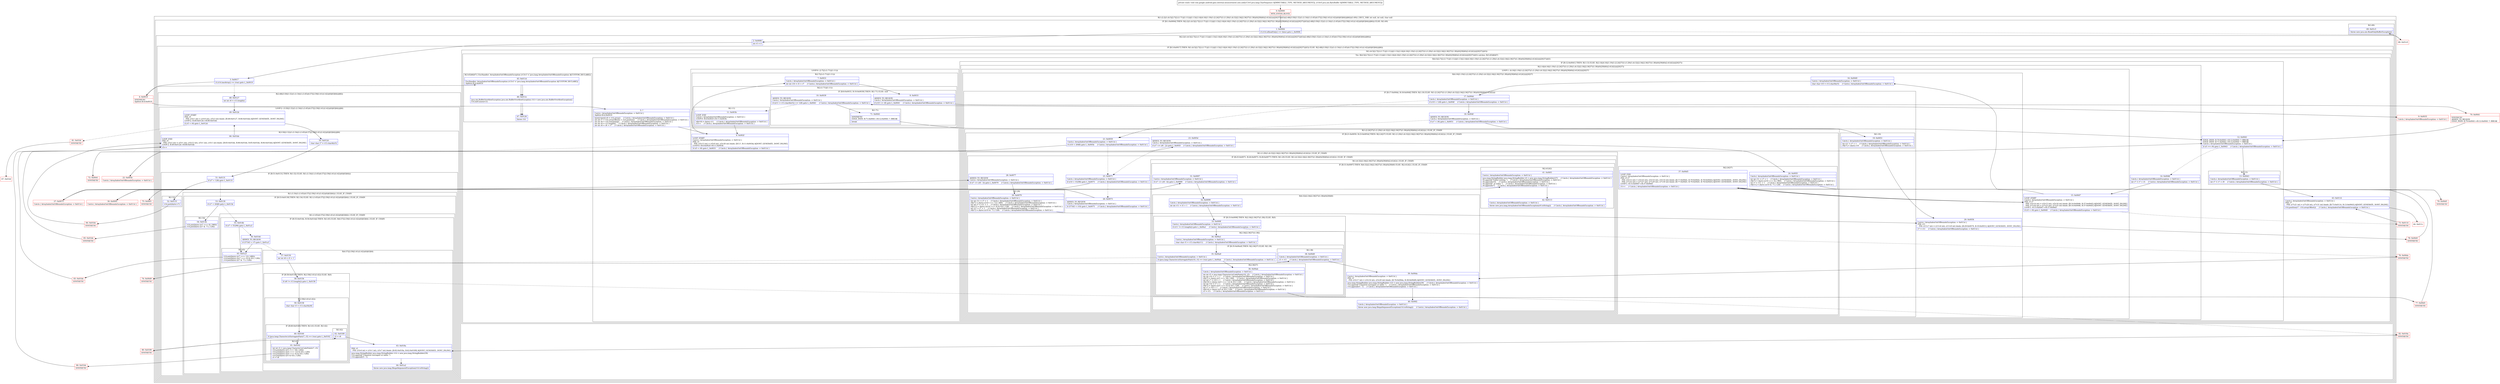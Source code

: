 digraph "CFG forcom.google.android.gms.internal.measurement.zzio.zzd(Ljava\/lang\/CharSequence;Ljava\/nio\/ByteBuffer;)V" {
subgraph cluster_Region_2078751513 {
label = "R(1:(2:2|(1:(4:5|(2:7|(2:(1:71)|(1:11)))|(1:13)(2:14|(4:16|(1:19)(1:(2:24|37)(1:(1:29)(1:(4:32|(2:34|(2:36|37)(1:38))(0)|39|40)(2:41|42))))|20|37))|43))(2:48|(3:50|(1:52)(1:(1:54)(1:(1:65)(4:57|(2:59|(1:61)(1:62))(0)|63|64)))|66)))(1:69)) | DECL_VAR: int null, int null, char null\l";
node [shape=record,color=blue];
subgraph cluster_IfRegion_1389739716 {
label = "IF [B:1:0x0004] THEN: R(2:2|(1:(4:5|(2:7|(2:(1:71)|(1:11)))|(1:13)(2:14|(4:16|(1:19)(1:(2:24|37)(1:(1:29)(1:(4:32|(2:34|(2:36|37)(1:38))(0)|39|40)(2:41|42))))|20|37))|43))(2:48|(3:50|(1:52)(1:(1:54)(1:(1:65)(4:57|(2:59|(1:61)(1:62))(0)|63|64)))|66))) ELSE: R(1:69)";
node [shape=record,color=blue];
Node_1 [shape=record,label="{1\:\ 0x0004|if (r14.isReadOnly() == false) goto L_0x0006\l}"];
subgraph cluster_Region_1985118530 {
label = "R(2:2|(1:(4:5|(2:7|(2:(1:71)|(1:11)))|(1:13)(2:14|(4:16|(1:19)(1:(2:24|37)(1:(1:29)(1:(4:32|(2:34|(2:36|37)(1:38))(0)|39|40)(2:41|42))))|20|37))|43))(2:48|(3:50|(1:52)(1:(1:54)(1:(1:65)(4:57|(2:59|(1:61)(1:62))(0)|63|64)))|66)))";
node [shape=record,color=blue];
Node_2 [shape=record,label="{2\:\ 0x0006|int r5 = 0\l}"];
subgraph cluster_IfRegion_1656631412 {
label = "IF [B:3:0x0017] THEN: R(1:(4:5|(2:7|(2:(1:71)|(1:11)))|(1:13)(2:14|(4:16|(1:19)(1:(2:24|37)(1:(1:29)(1:(4:32|(2:34|(2:36|37)(1:38))(0)|39|40)(2:41|42))))|20|37))|43)) ELSE: R(2:48|(3:50|(1:52)(1:(1:54)(1:(1:65)(4:57|(2:59|(1:61)(1:62))(0)|63|64)))|66))";
node [shape=record,color=blue];
Node_3 [shape=record,label="{3\:\ 0x0017|if (r14.hasArray() == true) goto L_0x0019\l}"];
subgraph cluster_Region_1897528739 {
label = "R(1:(4:5|(2:7|(2:(1:71)|(1:11)))|(1:13)(2:14|(4:16|(1:19)(1:(2:24|37)(1:(1:29)(1:(4:32|(2:34|(2:36|37)(1:38))(0)|39|40)(2:41|42))))|20|37))|43))";
node [shape=record,color=blue];
subgraph cluster_TryCatchRegion_870592362 {
label = "Try: R(4:5|(2:7|(2:(1:71)|(1:11)))|(1:13)(2:14|(4:16|(1:19)(1:(2:24|37)(1:(1:29)(1:(4:32|(2:34|(2:36|37)(1:38))(0)|39|40)(2:41|42))))|20|37))|43) catches: R(3:45|46|47)";
node [shape=record,color=blue];
subgraph cluster_Region_629476935 {
label = "R(4:5|(2:7|(2:(1:71)|(1:11)))|(1:13)(2:14|(4:16|(1:19)(1:(2:24|37)(1:(1:29)(1:(4:32|(2:34|(2:36|37)(1:38))(0)|39|40)(2:41|42))))|20|37))|43)";
node [shape=record,color=blue];
Node_5 [shape=record,label="{5\:\ ?|Catch:\{ ArrayIndexOutOfBoundsException \-\> 0x011d \}\lSplitter:B:4:0x0019\l|byte[] byte[] r0 = r14.array()     \/\/ Catch:\{ ArrayIndexOutOfBoundsException \-\> 0x011d \}\lint int r7 = r14.arrayOffset() + r14.position()     \/\/ Catch:\{ ArrayIndexOutOfBoundsException \-\> 0x011d \}\lint int r8 = r14.remaining()     \/\/ Catch:\{ ArrayIndexOutOfBoundsException \-\> 0x011d \}\lint int r9 = r13.length()     \/\/ Catch:\{ ArrayIndexOutOfBoundsException \-\> 0x011d \}\lint int r8 = r8 + r7     \/\/ Catch:\{ ArrayIndexOutOfBoundsException \-\> 0x011d \}\l}"];
subgraph cluster_LoopRegion_838414409 {
label = "LOOP:0: (2:7|(2:(1:71)|(1:11)))";
node [shape=record,color=blue];
Node_6 [shape=record,label="{6\:\ 0x002f|LOOP_START\lCatch:\{ ArrayIndexOutOfBoundsException \-\> 0x011d \}\lPHI: r5 \l  PHI: (r5v13 int) = (r5v0 int), (r5v26 int) binds: [B:5:?, B:11:0x003b] A[DONT_GENERATE, DONT_INLINE]\lLOOP:0: B:6:0x002f\-\>B:11:0x003b\l|if (r5 \< r9) goto L_0x0031     \/\/ Catch:\{ ArrayIndexOutOfBoundsException \-\> 0x011d \}\l}"];
subgraph cluster_Region_436937895 {
label = "R(2:7|(2:(1:71)|(1:11)))";
node [shape=record,color=blue];
Node_7 [shape=record,label="{7\:\ 0x0031|Catch:\{ ArrayIndexOutOfBoundsException \-\> 0x011d \}\l|int int r10 = r5 + r7     \/\/ Catch:\{ ArrayIndexOutOfBoundsException \-\> 0x011d \}\l}"];
subgraph cluster_Region_1278776396 {
label = "R(2:(1:71)|(1:11))";
node [shape=record,color=blue];
subgraph cluster_IfRegion_1216079400 {
label = "IF [B:8:0x0033, B:10:0x0039] THEN: R(1:71) ELSE: null";
node [shape=record,color=blue];
Node_8 [shape=record,label="{8\:\ 0x0033|ADDED_TO_REGION\lCatch:\{ ArrayIndexOutOfBoundsException \-\> 0x011d \}\l|if (r10 \>= r8) goto L_0x0041     \/\/ Catch:\{ ArrayIndexOutOfBoundsException \-\> 0x011d \}\l}"];
Node_10 [shape=record,label="{10\:\ 0x0039|ADDED_TO_REGION\lCatch:\{ ArrayIndexOutOfBoundsException \-\> 0x011d \}\l|if ((r11 = r13.charAt(r5)) \>= 128) goto L_0x0041     \/\/ Catch:\{ ArrayIndexOutOfBoundsException \-\> 0x011d \}\l}"];
subgraph cluster_Region_1603674159 {
label = "R(1:71)";
node [shape=record,color=blue];
Node_71 [shape=record,label="{71\:\ 0x0041|SYNTHETIC\lEDGE_INSN: B:71:0x0041\-\>B:12:0x0041 ?: BREAK  \l|break\l}"];
}
}
subgraph cluster_Region_662801162 {
label = "R(1:11)";
node [shape=record,color=blue];
Node_11 [shape=record,label="{11\:\ 0x003b|LOOP_END\lCatch:\{ ArrayIndexOutOfBoundsException \-\> 0x011d \}\lLOOP:0: B:6:0x002f\-\>B:11:0x003b\l|r0[r10] = (byte) r11     \/\/ Catch:\{ ArrayIndexOutOfBoundsException \-\> 0x011d \}\lr5++     \/\/ Catch:\{ ArrayIndexOutOfBoundsException \-\> 0x011d \}\l}"];
}
}
}
}
subgraph cluster_IfRegion_2047758236 {
label = "IF [B:12:0x0041] THEN: R(1:13) ELSE: R(2:14|(4:16|(1:19)(1:(2:24|37)(1:(1:29)(1:(4:32|(2:34|(2:36|37)(1:38))(0)|39|40)(2:41|42))))|20|37))";
node [shape=record,color=blue];
Node_12 [shape=record,label="{12\:\ 0x0041|EDGE_INSN: B:70:0x0041\-\>B:12:0x0041 ?: BREAK  \lEDGE_INSN: B:71:0x0041\-\>B:12:0x0041 ?: BREAK  \lCatch:\{ ArrayIndexOutOfBoundsException \-\> 0x011d \}\l|if (r5 == r9) goto L_0x0043     \/\/ Catch:\{ ArrayIndexOutOfBoundsException \-\> 0x011d \}\l}"];
subgraph cluster_Region_1931299587 {
label = "R(1:13)";
node [shape=record,color=blue];
Node_13 [shape=record,label="{13\:\ 0x0043|Catch:\{ ArrayIndexOutOfBoundsException \-\> 0x011d \}\l|int r7 = r7 + r9     \/\/ Catch:\{ ArrayIndexOutOfBoundsException \-\> 0x011d \}\l}"];
}
subgraph cluster_Region_34423788 {
label = "R(2:14|(4:16|(1:19)(1:(2:24|37)(1:(1:29)(1:(4:32|(2:34|(2:36|37)(1:38))(0)|39|40)(2:41|42))))|20|37))";
node [shape=record,color=blue];
Node_14 [shape=record,label="{14\:\ 0x0046|Catch:\{ ArrayIndexOutOfBoundsException \-\> 0x011d \}\l|int r7 = r7 + r5     \/\/ Catch:\{ ArrayIndexOutOfBoundsException \-\> 0x011d \}\l}"];
subgraph cluster_LoopRegion_1105228054 {
label = "LOOP:1: (4:16|(1:19)(1:(2:24|37)(1:(1:29)(1:(4:32|(2:34|(2:36|37)(1:38))(0)|39|40)(2:41|42))))|20|37)";
node [shape=record,color=blue];
Node_15 [shape=record,label="{15\:\ 0x0047|LOOP_START\lCatch:\{ ArrayIndexOutOfBoundsException \-\> 0x011d \}\lPHI: r5 r7 \l  PHI: (r5v14 int) = (r5v13 int), (r5v16 int) binds: [B:14:0x0046, B:37:0x00d5] A[DONT_GENERATE, DONT_INLINE]\l  PHI: (r7v24 int) = (r7v23 int), (r7v25 int) binds: [B:14:0x0046, B:37:0x00d5] A[DONT_GENERATE, DONT_INLINE]\lLOOP:1: B:15:0x0047\-\>B:37:0x00d5\l|if (r5 \< r9) goto L_0x0049     \/\/ Catch:\{ ArrayIndexOutOfBoundsException \-\> 0x011d \}\l}"];
subgraph cluster_Region_323774401 {
label = "R(4:16|(1:19)(1:(2:24|37)(1:(1:29)(1:(4:32|(2:34|(2:36|37)(1:38))(0)|39|40)(2:41|42))))|20|37)";
node [shape=record,color=blue];
Node_16 [shape=record,label="{16\:\ 0x0049|Catch:\{ ArrayIndexOutOfBoundsException \-\> 0x011d \}\l|char char r10 = r13.charAt(r5)     \/\/ Catch:\{ ArrayIndexOutOfBoundsException \-\> 0x011d \}\l}"];
subgraph cluster_IfRegion_2120713233 {
label = "IF [B:17:0x004d, B:18:0x004f] THEN: R(1:19) ELSE: R(1:(2:24|37)(1:(1:29)(1:(4:32|(2:34|(2:36|37)(1:38))(0)|39|40)(2:41|42))))";
node [shape=record,color=blue];
Node_17 [shape=record,label="{17\:\ 0x004d|Catch:\{ ArrayIndexOutOfBoundsException \-\> 0x011d \}\l|if (r10 \< 128) goto L_0x004f     \/\/ Catch:\{ ArrayIndexOutOfBoundsException \-\> 0x011d \}\l}"];
Node_18 [shape=record,label="{18\:\ 0x004f|ADDED_TO_REGION\lCatch:\{ ArrayIndexOutOfBoundsException \-\> 0x011d \}\l|if (r7 \< r8) goto L_0x0051     \/\/ Catch:\{ ArrayIndexOutOfBoundsException \-\> 0x011d \}\l}"];
subgraph cluster_Region_1133196144 {
label = "R(1:19)";
node [shape=record,color=blue];
Node_19 [shape=record,label="{19\:\ 0x0051|Catch:\{ ArrayIndexOutOfBoundsException \-\> 0x011d \}\l|int r11 = r7 + 1     \/\/ Catch:\{ ArrayIndexOutOfBoundsException \-\> 0x011d \}\lr0[r7] = (byte) r10     \/\/ Catch:\{ ArrayIndexOutOfBoundsException \-\> 0x011d \}\l}"];
}
subgraph cluster_Region_1633434267 {
label = "R(1:(2:24|37)(1:(1:29)(1:(4:32|(2:34|(2:36|37)(1:38))(0)|39|40)(2:41|42)))) | ELSE_IF_CHAIN\l";
node [shape=record,color=blue];
subgraph cluster_IfRegion_1693267998 {
label = "IF [B:21:0x0059, B:23:0x005d] THEN: R(2:24|37) ELSE: R(1:(1:29)(1:(4:32|(2:34|(2:36|37)(1:38))(0)|39|40)(2:41|42))) | ELSE_IF_CHAIN\l";
node [shape=record,color=blue];
Node_21 [shape=record,label="{21\:\ 0x0059|Catch:\{ ArrayIndexOutOfBoundsException \-\> 0x011d \}\l|if (r10 \< 2048) goto L_0x005b     \/\/ Catch:\{ ArrayIndexOutOfBoundsException \-\> 0x011d \}\l}"];
Node_23 [shape=record,label="{23\:\ 0x005d|ADDED_TO_REGION\lCatch:\{ ArrayIndexOutOfBoundsException \-\> 0x011d \}\l|if (r7 \<= (r8 \- 2)) goto L_0x005f     \/\/ Catch:\{ ArrayIndexOutOfBoundsException \-\> 0x011d \}\l}"];
subgraph cluster_Region_1877362052 {
label = "R(2:24|37)";
node [shape=record,color=blue];
Node_24 [shape=record,label="{24\:\ 0x005f|Catch:\{ ArrayIndexOutOfBoundsException \-\> 0x011d \}\l|int int r11 = r7 + 1     \/\/ Catch:\{ ArrayIndexOutOfBoundsException \-\> 0x011d \}\lr0[r7] = (byte) ((r10 \>\>\> 6) \| 960)     \/\/ Catch:\{ ArrayIndexOutOfBoundsException \-\> 0x011d \}\lint r7 = r11 + 1     \/\/ Catch:\{ ArrayIndexOutOfBoundsException \-\> 0x011d \}\lr0[r11] = (byte) ((r10 & '?') \| 128)     \/\/ Catch:\{ ArrayIndexOutOfBoundsException \-\> 0x011d \}\l}"];
Node_37 [shape=record,label="{37\:\ 0x00d5|LOOP_END\lCatch:\{ ArrayIndexOutOfBoundsException \-\> 0x011d \}\lPHI: r5 r7 \l  PHI: (r5v15 int) = (r5v25 int), (r5v14 int), (r5v14 int) binds: [B:77:0x00d5, B:79:0x00d5, B:78:0x00d5] A[DONT_GENERATE, DONT_INLINE]\l  PHI: (r7v25 int) = (r7v27 int), (r7v29 int), (r7v30 int) binds: [B:77:0x00d5, B:79:0x00d5, B:78:0x00d5] A[DONT_GENERATE, DONT_INLINE]\lLOOP:1: B:15:0x0047\-\>B:37:0x00d5\l|r5++     \/\/ Catch:\{ ArrayIndexOutOfBoundsException \-\> 0x011d \}\l}"];
}
subgraph cluster_Region_1943131813 {
label = "R(1:(1:29)(1:(4:32|(2:34|(2:36|37)(1:38))(0)|39|40)(2:41|42))) | ELSE_IF_CHAIN\l";
node [shape=record,color=blue];
subgraph cluster_IfRegion_26681949 {
label = "IF [B:25:0x0071, B:26:0x0073, B:28:0x0077] THEN: R(1:29) ELSE: R(1:(4:32|(2:34|(2:36|37)(1:38))(0)|39|40)(2:41|42)) | ELSE_IF_CHAIN\l";
node [shape=record,color=blue];
Node_25 [shape=record,label="{25\:\ 0x0071|Catch:\{ ArrayIndexOutOfBoundsException \-\> 0x011d \}\l|if (r10 \< 55296) goto L_0x0075     \/\/ Catch:\{ ArrayIndexOutOfBoundsException \-\> 0x011d \}\l}"];
Node_26 [shape=record,label="{26\:\ 0x0073|ADDED_TO_REGION\lCatch:\{ ArrayIndexOutOfBoundsException \-\> 0x011d \}\l|if (57343 \< r10) goto L_0x0075     \/\/ Catch:\{ ArrayIndexOutOfBoundsException \-\> 0x011d \}\l}"];
Node_28 [shape=record,label="{28\:\ 0x0077|ADDED_TO_REGION\lCatch:\{ ArrayIndexOutOfBoundsException \-\> 0x011d \}\l|if (r7 \<= (r8 \- 3)) goto L_0x0079     \/\/ Catch:\{ ArrayIndexOutOfBoundsException \-\> 0x011d \}\l}"];
subgraph cluster_Region_1276457303 {
label = "R(1:29)";
node [shape=record,color=blue];
Node_29 [shape=record,label="{29\:\ 0x0079|Catch:\{ ArrayIndexOutOfBoundsException \-\> 0x011d \}\l|int int r11 = r7 + 1     \/\/ Catch:\{ ArrayIndexOutOfBoundsException \-\> 0x011d \}\lr0[r7] = (byte) ((r10 \>\>\> 12) \| 480)     \/\/ Catch:\{ ArrayIndexOutOfBoundsException \-\> 0x011d \}\lint int r7 = r11 + 1     \/\/ Catch:\{ ArrayIndexOutOfBoundsException \-\> 0x011d \}\lr0[r11] = (byte) (((r10 \>\>\> 6) & 63) \| 128)     \/\/ Catch:\{ ArrayIndexOutOfBoundsException \-\> 0x011d \}\lint r11 = r7 + 1     \/\/ Catch:\{ ArrayIndexOutOfBoundsException \-\> 0x011d \}\lr0[r7] = (byte) ((r10 & '?') \| 128)     \/\/ Catch:\{ ArrayIndexOutOfBoundsException \-\> 0x011d \}\l}"];
}
subgraph cluster_Region_2068035175 {
label = "R(1:(4:32|(2:34|(2:36|37)(1:38))(0)|39|40)(2:41|42)) | ELSE_IF_CHAIN\l";
node [shape=record,color=blue];
subgraph cluster_IfRegion_407577663 {
label = "IF [B:31:0x0097] THEN: R(4:32|(2:34|(2:36|37)(1:38))(0)|39|40) ELSE: R(2:41|42) | ELSE_IF_CHAIN\l";
node [shape=record,color=blue];
Node_31 [shape=record,label="{31\:\ 0x0097|Catch:\{ ArrayIndexOutOfBoundsException \-\> 0x011d \}\l|if (r7 \<= (r8 \- 4)) goto L_0x0099     \/\/ Catch:\{ ArrayIndexOutOfBoundsException \-\> 0x011d \}\l}"];
subgraph cluster_Region_1455261092 {
label = "R(4:32|(2:34|(2:36|37)(1:38))(0)|39|40)";
node [shape=record,color=blue];
Node_32 [shape=record,label="{32\:\ 0x0099|Catch:\{ ArrayIndexOutOfBoundsException \-\> 0x011d \}\l|int int r11 = r5 + 1     \/\/ Catch:\{ ArrayIndexOutOfBoundsException \-\> 0x011d \}\l}"];
subgraph cluster_IfRegion_1867761614 {
label = "IF [B:33:0x009f] THEN: R(2:34|(2:36|37)(1:38)) ELSE: R(0)";
node [shape=record,color=blue];
Node_33 [shape=record,label="{33\:\ 0x009f|Catch:\{ ArrayIndexOutOfBoundsException \-\> 0x011d \}\l|if (r11 != r13.length()) goto L_0x00a1     \/\/ Catch:\{ ArrayIndexOutOfBoundsException \-\> 0x011d \}\l}"];
subgraph cluster_Region_779644103 {
label = "R(2:34|(2:36|37)(1:38))";
node [shape=record,color=blue];
Node_34 [shape=record,label="{34\:\ 0x00a1|Catch:\{ ArrayIndexOutOfBoundsException \-\> 0x011d \}\l|char char r5 = r13.charAt(r11)     \/\/ Catch:\{ ArrayIndexOutOfBoundsException \-\> 0x011d \}\l}"];
subgraph cluster_IfRegion_1523477547 {
label = "IF [B:35:0x00a9] THEN: R(2:36|37) ELSE: R(1:38)";
node [shape=record,color=blue];
Node_35 [shape=record,label="{35\:\ 0x00a9|Catch:\{ ArrayIndexOutOfBoundsException \-\> 0x011d \}\l|if (java.lang.Character.isSurrogatePair(r10, r5) == true) goto L_0x00ab     \/\/ Catch:\{ ArrayIndexOutOfBoundsException \-\> 0x011d \}\l}"];
subgraph cluster_Region_1993040772 {
label = "R(2:36|37)";
node [shape=record,color=blue];
Node_36 [shape=record,label="{36\:\ 0x00ab|Catch:\{ ArrayIndexOutOfBoundsException \-\> 0x011d \}\l|int int r5 = java.lang.Character.toCodePoint(r10, r5)     \/\/ Catch:\{ ArrayIndexOutOfBoundsException \-\> 0x011d \}\lint int r10 = r7 + 1     \/\/ Catch:\{ ArrayIndexOutOfBoundsException \-\> 0x011d \}\lr0[r7] = (byte) ((r5 \>\>\> 18) \| 240)     \/\/ Catch:\{ ArrayIndexOutOfBoundsException \-\> 0x011d \}\lint int r7 = r10 + 1     \/\/ Catch:\{ ArrayIndexOutOfBoundsException \-\> 0x011d \}\lr0[r10] = (byte) (((r5 \>\>\> 12) & 63) \| 128)     \/\/ Catch:\{ ArrayIndexOutOfBoundsException \-\> 0x011d \}\lint int r10 = r7 + 1     \/\/ Catch:\{ ArrayIndexOutOfBoundsException \-\> 0x011d \}\lr0[r7] = (byte) (((r5 \>\>\> 6) & 63) \| 128)     \/\/ Catch:\{ ArrayIndexOutOfBoundsException \-\> 0x011d \}\lint r7 = r10 + 1     \/\/ Catch:\{ ArrayIndexOutOfBoundsException \-\> 0x011d \}\lr0[r10] = (byte) ((r5 & 63) \| 128)     \/\/ Catch:\{ ArrayIndexOutOfBoundsException \-\> 0x011d \}\lr5 = r11     \/\/ Catch:\{ ArrayIndexOutOfBoundsException \-\> 0x011d \}\l}"];
Node_37 [shape=record,label="{37\:\ 0x00d5|LOOP_END\lCatch:\{ ArrayIndexOutOfBoundsException \-\> 0x011d \}\lPHI: r5 r7 \l  PHI: (r5v15 int) = (r5v25 int), (r5v14 int), (r5v14 int) binds: [B:77:0x00d5, B:79:0x00d5, B:78:0x00d5] A[DONT_GENERATE, DONT_INLINE]\l  PHI: (r7v25 int) = (r7v27 int), (r7v29 int), (r7v30 int) binds: [B:77:0x00d5, B:79:0x00d5, B:78:0x00d5] A[DONT_GENERATE, DONT_INLINE]\lLOOP:1: B:15:0x0047\-\>B:37:0x00d5\l|r5++     \/\/ Catch:\{ ArrayIndexOutOfBoundsException \-\> 0x011d \}\l}"];
}
subgraph cluster_Region_2048273321 {
label = "R(1:38)";
node [shape=record,color=blue];
Node_38 [shape=record,label="{38\:\ 0x00d9|Catch:\{ ArrayIndexOutOfBoundsException \-\> 0x011d \}\l|r5 = r11     \/\/ Catch:\{ ArrayIndexOutOfBoundsException \-\> 0x011d \}\l}"];
}
}
}
subgraph cluster_Region_356152952 {
label = "R(0)";
node [shape=record,color=blue];
}
}
Node_39 [shape=record,label="{39\:\ 0x00da|Catch:\{ ArrayIndexOutOfBoundsException \-\> 0x011d \}\lPHI: r5 \l  PHI: (r5v17 int) = (r5v14 int), (r5v20 int) binds: [B:76:0x00da, B:38:0x00d9] A[DONT_GENERATE, DONT_INLINE]\l|java.lang.StringBuilder java.lang.StringBuilder r14 = new java.lang.StringBuilder(39)     \/\/ Catch:\{ ArrayIndexOutOfBoundsException \-\> 0x011d \}\lr14.append(\"Unpaired surrogate at index \")     \/\/ Catch:\{ ArrayIndexOutOfBoundsException \-\> 0x011d \}\lr14.append(r5 \- 1)     \/\/ Catch:\{ ArrayIndexOutOfBoundsException \-\> 0x011d \}\l}"];
Node_40 [shape=record,label="{40\:\ 0x00f2|Catch:\{ ArrayIndexOutOfBoundsException \-\> 0x011d \}\l|throw new java.lang.IllegalArgumentException(r14.toString())     \/\/ Catch:\{ ArrayIndexOutOfBoundsException \-\> 0x011d \}\l}"];
}
subgraph cluster_Region_1475252900 {
label = "R(2:41|42)";
node [shape=record,color=blue];
Node_41 [shape=record,label="{41\:\ 0x00f3|Catch:\{ ArrayIndexOutOfBoundsException \-\> 0x011d \}\l|java.lang.StringBuilder java.lang.StringBuilder r0 = new java.lang.StringBuilder(37)     \/\/ Catch:\{ ArrayIndexOutOfBoundsException \-\> 0x011d \}\lr0.append(\"Failed writing \")     \/\/ Catch:\{ ArrayIndexOutOfBoundsException \-\> 0x011d \}\lr0.append(r10)     \/\/ Catch:\{ ArrayIndexOutOfBoundsException \-\> 0x011d \}\lr0.append(\" at index \")     \/\/ Catch:\{ ArrayIndexOutOfBoundsException \-\> 0x011d \}\lr0.append(r7)     \/\/ Catch:\{ ArrayIndexOutOfBoundsException \-\> 0x011d \}\l}"];
Node_42 [shape=record,label="{42\:\ 0x0113|Catch:\{ ArrayIndexOutOfBoundsException \-\> 0x011d \}\l|throw new java.lang.ArrayIndexOutOfBoundsException(r0.toString())     \/\/ Catch:\{ ArrayIndexOutOfBoundsException \-\> 0x011d \}\l}"];
}
}
}
}
}
}
}
}
Node_20 [shape=record,label="{20\:\ 0x0056|Catch:\{ ArrayIndexOutOfBoundsException \-\> 0x011d \}\lPHI: r11 \l  PHI: (r11v7 int) = (r11v4 int), (r11v8 int) binds: [B:29:0x0079, B:19:0x0051] A[DONT_GENERATE, DONT_INLINE]\l|r7 = r11     \/\/ Catch:\{ ArrayIndexOutOfBoundsException \-\> 0x011d \}\l}"];
Node_37 [shape=record,label="{37\:\ 0x00d5|LOOP_END\lCatch:\{ ArrayIndexOutOfBoundsException \-\> 0x011d \}\lPHI: r5 r7 \l  PHI: (r5v15 int) = (r5v25 int), (r5v14 int), (r5v14 int) binds: [B:77:0x00d5, B:79:0x00d5, B:78:0x00d5] A[DONT_GENERATE, DONT_INLINE]\l  PHI: (r7v25 int) = (r7v27 int), (r7v29 int), (r7v30 int) binds: [B:77:0x00d5, B:79:0x00d5, B:78:0x00d5] A[DONT_GENERATE, DONT_INLINE]\lLOOP:1: B:15:0x0047\-\>B:37:0x00d5\l|r5++     \/\/ Catch:\{ ArrayIndexOutOfBoundsException \-\> 0x011d \}\l}"];
}
}
}
}
Node_43 [shape=record,label="{43\:\ 0x0114|Catch:\{ ArrayIndexOutOfBoundsException \-\> 0x011d \}\lPHI: r7 \l  PHI: (r7v21 int) = (r7v24 int), (r7v31 int) binds: [B:73:0x0114, B:13:0x0043] A[DONT_GENERATE, DONT_INLINE]\l|r14.position(r7 \- r14.arrayOffset())     \/\/ Catch:\{ ArrayIndexOutOfBoundsException \-\> 0x011d \}\l}"];
}
subgraph cluster_Region_563336338 {
label = "R(3:45|46|47) | ExcHandler: ArrayIndexOutOfBoundsException (r13v3 'e' java.lang.ArrayIndexOutOfBoundsException A[CUSTOM_DECLARE])\l";
node [shape=record,color=blue];
Node_45 [shape=record,label="{45\:\ 0x011d|ExcHandler: ArrayIndexOutOfBoundsException (r13v3 'e' java.lang.ArrayIndexOutOfBoundsException A[CUSTOM_DECLARE])\lSplitter:B:4:0x0019\l}"];
Node_46 [shape=record,label="{46\:\ 0x011e|java.nio.BufferOverflowException java.nio.BufferOverflowException r14 = new java.nio.BufferOverflowException()\lr14.initCause(r13)\l}"];
Node_47 [shape=record,label="{47\:\ 0x0126|throw r14\l}"];
}
}
}
subgraph cluster_Region_1590116928 {
label = "R(2:48|(3:50|(1:52)(1:(1:54)(1:(1:65)(4:57|(2:59|(1:61)(1:62))(0)|63|64)))|66))";
node [shape=record,color=blue];
Node_48 [shape=record,label="{48\:\ 0x0127|int int r0 = r13.length()\l}"];
subgraph cluster_LoopRegion_184228669 {
label = "LOOP:2: (3:50|(1:52)(1:(1:54)(1:(1:65)(4:57|(2:59|(1:61)(1:62))(0)|63|64)))|66)";
node [shape=record,color=blue];
Node_49 [shape=record,label="{49\:\ 0x012b|LOOP_START\lPHI: r5 \l  PHI: (r5v1 int) = (r5v0 int), (r5v3 int) binds: [B:48:0x0127, B:66:0x01bb] A[DONT_GENERATE, DONT_INLINE]\lLOOP:2: B:49:0x012b\-\>B:66:0x01bb\l|if (r5 \< r0) goto L_0x012d\l}"];
subgraph cluster_Region_1703905123 {
label = "R(3:50|(1:52)(1:(1:54)(1:(1:65)(4:57|(2:59|(1:61)(1:62))(0)|63|64)))|66)";
node [shape=record,color=blue];
Node_50 [shape=record,label="{50\:\ 0x012d|char char r7 = r13.charAt(r5)\l}"];
subgraph cluster_IfRegion_918382679 {
label = "IF [B:51:0x0131] THEN: R(1:52) ELSE: R(1:(1:54)(1:(1:65)(4:57|(2:59|(1:61)(1:62))(0)|63|64)))";
node [shape=record,color=blue];
Node_51 [shape=record,label="{51\:\ 0x0131|if (r7 \< 128) goto L_0x0133\l}"];
subgraph cluster_Region_1947719511 {
label = "R(1:52)";
node [shape=record,color=blue];
Node_52 [shape=record,label="{52\:\ 0x0133|r14.put((byte) r7)\l}"];
}
subgraph cluster_Region_355602086 {
label = "R(1:(1:54)(1:(1:65)(4:57|(2:59|(1:61)(1:62))(0)|63|64))) | ELSE_IF_CHAIN\l";
node [shape=record,color=blue];
subgraph cluster_IfRegion_1321069780 {
label = "IF [B:53:0x0139] THEN: R(1:54) ELSE: R(1:(1:65)(4:57|(2:59|(1:61)(1:62))(0)|63|64)) | ELSE_IF_CHAIN\l";
node [shape=record,color=blue];
Node_53 [shape=record,label="{53\:\ 0x0139|if (r7 \< 2048) goto L_0x013b\l}"];
subgraph cluster_Region_713847297 {
label = "R(1:54)";
node [shape=record,color=blue];
Node_54 [shape=record,label="{54\:\ 0x013b|r14.put((byte) ((r7 \>\>\> 6) \| 960))\lr14.put((byte) ((r7 & '?') \| 128))\l}"];
}
subgraph cluster_Region_1756075611 {
label = "R(1:(1:65)(4:57|(2:59|(1:61)(1:62))(0)|63|64)) | ELSE_IF_CHAIN\l";
node [shape=record,color=blue];
subgraph cluster_IfRegion_1999522007 {
label = "IF [B:55:0x014b, B:56:0x014d] THEN: R(1:65) ELSE: R(4:57|(2:59|(1:61)(1:62))(0)|63|64) | ELSE_IF_CHAIN\l";
node [shape=record,color=blue];
Node_55 [shape=record,label="{55\:\ 0x014b|if (r7 \< 55296) goto L_0x01a3\l}"];
Node_56 [shape=record,label="{56\:\ 0x014d|ADDED_TO_REGION\l|if (57343 \< r7) goto L_0x01a3\l}"];
subgraph cluster_Region_1028232202 {
label = "R(1:65)";
node [shape=record,color=blue];
Node_65 [shape=record,label="{65\:\ 0x01a3|r14.put((byte) ((r7 \>\>\> 12) \| 480))\lr14.put((byte) (((r7 \>\>\> 6) & 63) \| 128))\lr14.put((byte) ((r7 & '?') \| 128))\l}"];
}
subgraph cluster_Region_2054756300 {
label = "R(4:57|(2:59|(1:61)(1:62))(0)|63|64)";
node [shape=record,color=blue];
Node_57 [shape=record,label="{57\:\ 0x0150|int int r8 = r5 + 1\l}"];
subgraph cluster_IfRegion_1441165766 {
label = "IF [B:58:0x0156] THEN: R(2:59|(1:61)(1:62)) ELSE: R(0)";
node [shape=record,color=blue];
Node_58 [shape=record,label="{58\:\ 0x0156|if (r8 != r13.length()) goto L_0x0158\l}"];
subgraph cluster_Region_1342956381 {
label = "R(2:59|(1:61)(1:62))";
node [shape=record,color=blue];
Node_59 [shape=record,label="{59\:\ 0x0158|char char r5 = r13.charAt(r8)\l}"];
subgraph cluster_IfRegion_473105467 {
label = "IF [B:60:0x0160] THEN: R(1:61) ELSE: R(1:62)";
node [shape=record,color=blue];
Node_60 [shape=record,label="{60\:\ 0x0160|if (java.lang.Character.isSurrogatePair(r7, r5) == true) goto L_0x0162\l}"];
subgraph cluster_Region_232558060 {
label = "R(1:61)";
node [shape=record,color=blue];
Node_61 [shape=record,label="{61\:\ 0x0162|int int r5 = java.lang.Character.toCodePoint(r7, r5)\lr14.put((byte) ((r5 \>\>\> 18) \| 240))\lr14.put((byte) (((r5 \>\>\> 12) & 63) \| 128))\lr14.put((byte) (((r5 \>\>\> 6) & 63) \| 128))\lr14.put((byte) ((r5 & 63) \| 128))\lr5 = r8\l}"];
}
subgraph cluster_Region_1797380196 {
label = "R(1:62)";
node [shape=record,color=blue];
Node_62 [shape=record,label="{62\:\ 0x0189|r5 = r8\l}"];
}
}
}
subgraph cluster_Region_238941607 {
label = "R(0)";
node [shape=record,color=blue];
}
}
Node_63 [shape=record,label="{63\:\ 0x018a|PHI: r5 \l  PHI: (r5v4 int) = (r5v1 int), (r5v7 int) binds: [B:82:0x018a, B:62:0x0189] A[DONT_GENERATE, DONT_INLINE]\l|java.lang.StringBuilder java.lang.StringBuilder r14 = new java.lang.StringBuilder(39)\lr14.append(\"Unpaired surrogate at index \")\lr14.append(r5 \- 1)\l}"];
Node_64 [shape=record,label="{64\:\ 0x01a2|throw new java.lang.IllegalArgumentException(r14.toString())\l}"];
}
}
}
}
}
}
Node_66 [shape=record,label="{66\:\ 0x01bb|LOOP_END\lPHI: r5 \l  PHI: (r5v2 int) = (r5v1 int), (r5v12 int), (r5v1 int), (r5v1 int) binds: [B:83:0x01bb, B:86:0x01bb, B:85:0x01bb, B:84:0x01bb] A[DONT_GENERATE, DONT_INLINE]\lLOOP:2: B:49:0x012b\-\>B:66:0x01bb\l|r5++\l}"];
}
}
}
}
}
subgraph cluster_Region_1223875502 {
label = "R(1:69)";
node [shape=record,color=blue];
Node_69 [shape=record,label="{69\:\ 0x01c5|throw new java.nio.ReadOnlyBufferException()\l}"];
}
}
}
subgraph cluster_Region_563336338 {
label = "R(3:45|46|47) | ExcHandler: ArrayIndexOutOfBoundsException (r13v3 'e' java.lang.ArrayIndexOutOfBoundsException A[CUSTOM_DECLARE])\l";
node [shape=record,color=blue];
Node_45 [shape=record,label="{45\:\ 0x011d|ExcHandler: ArrayIndexOutOfBoundsException (r13v3 'e' java.lang.ArrayIndexOutOfBoundsException A[CUSTOM_DECLARE])\lSplitter:B:4:0x0019\l}"];
Node_46 [shape=record,label="{46\:\ 0x011e|java.nio.BufferOverflowException java.nio.BufferOverflowException r14 = new java.nio.BufferOverflowException()\lr14.initCause(r13)\l}"];
Node_47 [shape=record,label="{47\:\ 0x0126|throw r14\l}"];
}
Node_0 [shape=record,color=red,label="{0\:\ 0x0000|MTH_ENTER_BLOCK\l}"];
Node_4 [shape=record,color=red,label="{4\:\ 0x0019|SYNTHETIC\lSplitter:B:4:0x0019\l}"];
Node_9 [shape=record,color=red,label="{9\:\ 0x0035|Catch:\{ ArrayIndexOutOfBoundsException \-\> 0x011d \}\l}"];
Node_22 [shape=record,color=red,label="{22\:\ 0x005b|Catch:\{ ArrayIndexOutOfBoundsException \-\> 0x011d \}\l}"];
Node_27 [shape=record,color=red,label="{27\:\ 0x0075|Catch:\{ ArrayIndexOutOfBoundsException \-\> 0x011d \}\l}"];
Node_30 [shape=record,color=red,label="{30\:\ 0x0095|Catch:\{ ArrayIndexOutOfBoundsException \-\> 0x011d \}\l}"];
Node_44 [shape=record,color=red,label="{44\:\ 0x011c}"];
Node_67 [shape=record,color=red,label="{67\:\ 0x01bf}"];
Node_68 [shape=record,color=red,label="{68\:\ 0x01c0}"];
Node_70 [shape=record,color=red,label="{70\:\ 0x0041|SYNTHETIC\lADDED_TO_REGION\lEDGE_INSN: B:70:0x0041\-\>B:12:0x0041 ?: BREAK  \l}"];
Node_72 [shape=record,color=red,label="{72\:\ 0x0041|SYNTHETIC\l}"];
Node_73 [shape=record,color=red,label="{73\:\ 0x0114|SYNTHETIC\l}"];
Node_74 [shape=record,color=red,label="{74\:\ 0x00d9|SYNTHETIC\l}"];
Node_75 [shape=record,color=red,label="{75\:\ 0x00f3|SYNTHETIC\l}"];
Node_76 [shape=record,color=red,label="{76\:\ 0x00da|SYNTHETIC\l}"];
Node_77 [shape=record,color=red,label="{77\:\ 0x00d5|SYNTHETIC\l}"];
Node_78 [shape=record,color=red,label="{78\:\ 0x00d5|SYNTHETIC\l}"];
Node_79 [shape=record,color=red,label="{79\:\ 0x00d5|SYNTHETIC\l}"];
Node_80 [shape=record,color=red,label="{80\:\ 0x0189|SYNTHETIC\l}"];
Node_81 [shape=record,color=red,label="{81\:\ 0x01bf|SYNTHETIC\l}"];
Node_82 [shape=record,color=red,label="{82\:\ 0x018a|SYNTHETIC\l}"];
Node_83 [shape=record,color=red,label="{83\:\ 0x01bb|SYNTHETIC\l}"];
Node_84 [shape=record,color=red,label="{84\:\ 0x01bb|SYNTHETIC\l}"];
Node_85 [shape=record,color=red,label="{85\:\ 0x01bb|SYNTHETIC\l}"];
Node_86 [shape=record,color=red,label="{86\:\ 0x01bb|SYNTHETIC\l}"];
MethodNode[shape=record,label="{private static void com.google.android.gms.internal.measurement.zzio.zzd((r13v0 java.lang.CharSequence A[IMMUTABLE_TYPE, METHOD_ARGUMENT]), (r14v0 java.nio.ByteBuffer A[IMMUTABLE_TYPE, METHOD_ARGUMENT])) }"];
MethodNode -> Node_0;
Node_1 -> Node_2;
Node_1 -> Node_68[style=dashed];
Node_2 -> Node_3;
Node_3 -> Node_4;
Node_3 -> Node_48[style=dashed];
Node_5 -> Node_6;
Node_6 -> Node_7;
Node_6 -> Node_72[style=dashed];
Node_7 -> Node_8;
Node_8 -> Node_9[style=dashed];
Node_8 -> Node_70;
Node_10 -> Node_11[style=dashed];
Node_10 -> Node_71;
Node_71 -> Node_12;
Node_11 -> Node_6;
Node_12 -> Node_13;
Node_12 -> Node_14[style=dashed];
Node_13 -> Node_43;
Node_14 -> Node_15;
Node_15 -> Node_16;
Node_15 -> Node_73[style=dashed];
Node_16 -> Node_17;
Node_17 -> Node_18;
Node_17 -> Node_21[style=dashed];
Node_18 -> Node_19;
Node_18 -> Node_21[style=dashed];
Node_19 -> Node_20;
Node_21 -> Node_22;
Node_21 -> Node_25[style=dashed];
Node_23 -> Node_24;
Node_23 -> Node_25[style=dashed];
Node_24 -> Node_79;
Node_37 -> Node_15;
Node_25 -> Node_26[style=dashed];
Node_25 -> Node_27;
Node_26 -> Node_27;
Node_26 -> Node_30[style=dashed];
Node_28 -> Node_29;
Node_28 -> Node_30[style=dashed];
Node_29 -> Node_20;
Node_31 -> Node_32;
Node_31 -> Node_75[style=dashed];
Node_32 -> Node_33;
Node_33 -> Node_34;
Node_33 -> Node_76[style=dashed];
Node_34 -> Node_35;
Node_35 -> Node_36;
Node_35 -> Node_74[style=dashed];
Node_36 -> Node_77;
Node_37 -> Node_15;
Node_38 -> Node_39;
Node_39 -> Node_40;
Node_41 -> Node_42;
Node_20 -> Node_78;
Node_37 -> Node_15;
Node_43 -> Node_44;
Node_45 -> Node_46;
Node_46 -> Node_47;
Node_48 -> Node_49;
Node_49 -> Node_50;
Node_49 -> Node_81[style=dashed];
Node_50 -> Node_51;
Node_51 -> Node_52;
Node_51 -> Node_53[style=dashed];
Node_52 -> Node_84;
Node_53 -> Node_54;
Node_53 -> Node_55[style=dashed];
Node_54 -> Node_85;
Node_55 -> Node_56[style=dashed];
Node_55 -> Node_65;
Node_56 -> Node_57[style=dashed];
Node_56 -> Node_65;
Node_65 -> Node_83;
Node_57 -> Node_58;
Node_58 -> Node_59;
Node_58 -> Node_82[style=dashed];
Node_59 -> Node_60;
Node_60 -> Node_61;
Node_60 -> Node_80[style=dashed];
Node_61 -> Node_86;
Node_62 -> Node_63;
Node_63 -> Node_64;
Node_66 -> Node_49;
Node_45 -> Node_46;
Node_46 -> Node_47;
Node_0 -> Node_1;
Node_4 -> Node_5;
Node_4 -> Node_45;
Node_9 -> Node_10;
Node_22 -> Node_23;
Node_27 -> Node_28;
Node_30 -> Node_31;
Node_68 -> Node_69;
Node_70 -> Node_12;
Node_72 -> Node_12;
Node_73 -> Node_43;
Node_74 -> Node_38;
Node_75 -> Node_41;
Node_76 -> Node_39;
Node_77 -> Node_37;
Node_78 -> Node_37;
Node_79 -> Node_37;
Node_80 -> Node_62;
Node_81 -> Node_67;
Node_82 -> Node_63;
Node_83 -> Node_66;
Node_84 -> Node_66;
Node_85 -> Node_66;
Node_86 -> Node_66;
}

